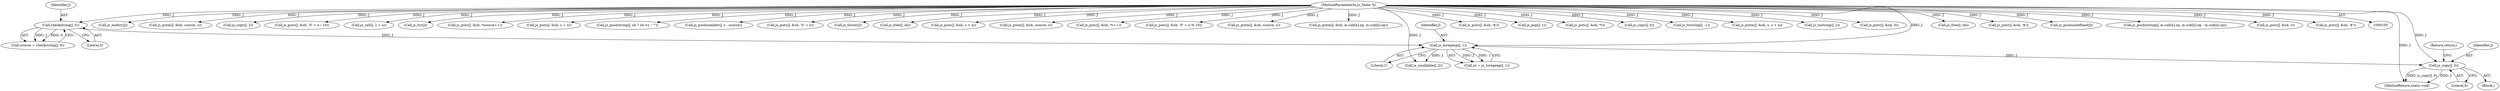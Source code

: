 digraph "0_mujs_00d4606c3baf813b7b1c176823b2729bf51002a2_2@API" {
"1000139" [label="(Call,js_copy(J, 0))"];
"1000126" [label="(Call,js_toregexp(J, 1))"];
"1000121" [label="(Call,checkstring(J, 0))"];
"1000106" [label="(MethodParameterIn,js_State *J)"];
"1000526" [label="(Call,js_endtry(J))"];
"1000127" [label="(Identifier,J)"];
"1000141" [label="(Literal,0)"];
"1000139" [label="(Call,js_copy(J, 0))"];
"1000122" [label="(Identifier,J)"];
"1000294" [label="(Call,js_putm(J, &sb, source, s))"];
"1000180" [label="(Call,js_copy(J, 2))"];
"1000400" [label="(Call,js_putc(J, &sb, '0' + x / 10))"];
"1000230" [label="(Call,js_call(J, 2 + x))"];
"1000510" [label="(Call,js_try(J))"];
"1000476" [label="(Call,js_putc(J, &sb, *source++))"];
"1000124" [label="(Call,re = js_toregexp(J, 1))"];
"1000497" [label="(Call,js_puts(J, &sb, s + n))"];
"1000518" [label="(Call,js_pushstring(J, sb ? sb->s : \"\"))"];
"1000222" [label="(Call,js_pushnumber(J, s - source))"];
"1000123" [label="(Literal,0)"];
"1000420" [label="(Call,js_putc(J, &sb, '0' + x))"];
"1000516" [label="(Call,js_throw(J))"];
"1000528" [label="(Call,js_free(J, sb))"];
"1000302" [label="(Call,js_puts(J, &sb, s + n))"];
"1000241" [label="(Call,js_putm(J, &sb, source, s))"];
"1000445" [label="(Call,js_putc(J, &sb, *r++))"];
"1000126" [label="(Call,js_toregexp(J, 1))"];
"1000409" [label="(Call,js_putc(J, &sb, '0' + x % 10))"];
"1000128" [label="(Literal,1)"];
"1000262" [label="(Call,js_putm(J, &sb, source, s))"];
"1000370" [label="(Call,js_putm(J, &sb, m.sub[x].sp, m.sub[x].ep))"];
"1000142" [label="(Return,return;)"];
"1000176" [label="(Call,js_iscallable(J, 2))"];
"1000287" [label="(Call,js_putc(J, &sb, '$'))"];
"1000252" [label="(Call,js_pop(J, 1))"];
"1000434" [label="(Call,js_putc(J, &sb, *r))"];
"1000227" [label="(Call,js_copy(J, 0))"];
"1000237" [label="(Call,js_tostring(J, -1))"];
"1000311" [label="(Call,js_putm(J, &sb, s, s + n))"];
"1000259" [label="(Call,js_tostring(J, 2))"];
"1000504" [label="(Call,js_putc(J, &sb, 0))"];
"1000531" [label="(MethodReturn,static void)"];
"1000513" [label="(Call,js_free(J, sb))"];
"1000390" [label="(Call,js_putc(J, &sb, '$'))"];
"1000121" [label="(Call,checkstring(J, 0))"];
"1000106" [label="(MethodParameterIn,js_State *J)"];
"1000183" [label="(Call,js_pushundefined(J))"];
"1000198" [label="(Call,js_pushlstring(J, m.sub[x].sp, m.sub[x].ep - m.sub[x].sp))"];
"1000247" [label="(Call,js_puts(J, &sb, r))"];
"1000140" [label="(Identifier,J)"];
"1000138" [label="(Block,)"];
"1000119" [label="(Call,source = checkstring(J, 0))"];
"1000429" [label="(Call,js_putc(J, &sb, '$'))"];
"1000139" -> "1000138"  [label="AST: "];
"1000139" -> "1000141"  [label="CFG: "];
"1000140" -> "1000139"  [label="AST: "];
"1000141" -> "1000139"  [label="AST: "];
"1000142" -> "1000139"  [label="CFG: "];
"1000139" -> "1000531"  [label="DDG: js_copy(J, 0)"];
"1000139" -> "1000531"  [label="DDG: J"];
"1000126" -> "1000139"  [label="DDG: J"];
"1000106" -> "1000139"  [label="DDG: J"];
"1000126" -> "1000124"  [label="AST: "];
"1000126" -> "1000128"  [label="CFG: "];
"1000127" -> "1000126"  [label="AST: "];
"1000128" -> "1000126"  [label="AST: "];
"1000124" -> "1000126"  [label="CFG: "];
"1000126" -> "1000124"  [label="DDG: J"];
"1000126" -> "1000124"  [label="DDG: 1"];
"1000121" -> "1000126"  [label="DDG: J"];
"1000106" -> "1000126"  [label="DDG: J"];
"1000126" -> "1000176"  [label="DDG: J"];
"1000121" -> "1000119"  [label="AST: "];
"1000121" -> "1000123"  [label="CFG: "];
"1000122" -> "1000121"  [label="AST: "];
"1000123" -> "1000121"  [label="AST: "];
"1000119" -> "1000121"  [label="CFG: "];
"1000121" -> "1000119"  [label="DDG: J"];
"1000121" -> "1000119"  [label="DDG: 0"];
"1000106" -> "1000121"  [label="DDG: J"];
"1000106" -> "1000105"  [label="AST: "];
"1000106" -> "1000531"  [label="DDG: J"];
"1000106" -> "1000176"  [label="DDG: J"];
"1000106" -> "1000180"  [label="DDG: J"];
"1000106" -> "1000183"  [label="DDG: J"];
"1000106" -> "1000198"  [label="DDG: J"];
"1000106" -> "1000222"  [label="DDG: J"];
"1000106" -> "1000227"  [label="DDG: J"];
"1000106" -> "1000230"  [label="DDG: J"];
"1000106" -> "1000237"  [label="DDG: J"];
"1000106" -> "1000241"  [label="DDG: J"];
"1000106" -> "1000247"  [label="DDG: J"];
"1000106" -> "1000252"  [label="DDG: J"];
"1000106" -> "1000259"  [label="DDG: J"];
"1000106" -> "1000262"  [label="DDG: J"];
"1000106" -> "1000287"  [label="DDG: J"];
"1000106" -> "1000294"  [label="DDG: J"];
"1000106" -> "1000302"  [label="DDG: J"];
"1000106" -> "1000311"  [label="DDG: J"];
"1000106" -> "1000370"  [label="DDG: J"];
"1000106" -> "1000390"  [label="DDG: J"];
"1000106" -> "1000400"  [label="DDG: J"];
"1000106" -> "1000409"  [label="DDG: J"];
"1000106" -> "1000420"  [label="DDG: J"];
"1000106" -> "1000429"  [label="DDG: J"];
"1000106" -> "1000434"  [label="DDG: J"];
"1000106" -> "1000445"  [label="DDG: J"];
"1000106" -> "1000476"  [label="DDG: J"];
"1000106" -> "1000497"  [label="DDG: J"];
"1000106" -> "1000504"  [label="DDG: J"];
"1000106" -> "1000510"  [label="DDG: J"];
"1000106" -> "1000513"  [label="DDG: J"];
"1000106" -> "1000516"  [label="DDG: J"];
"1000106" -> "1000518"  [label="DDG: J"];
"1000106" -> "1000526"  [label="DDG: J"];
"1000106" -> "1000528"  [label="DDG: J"];
}
